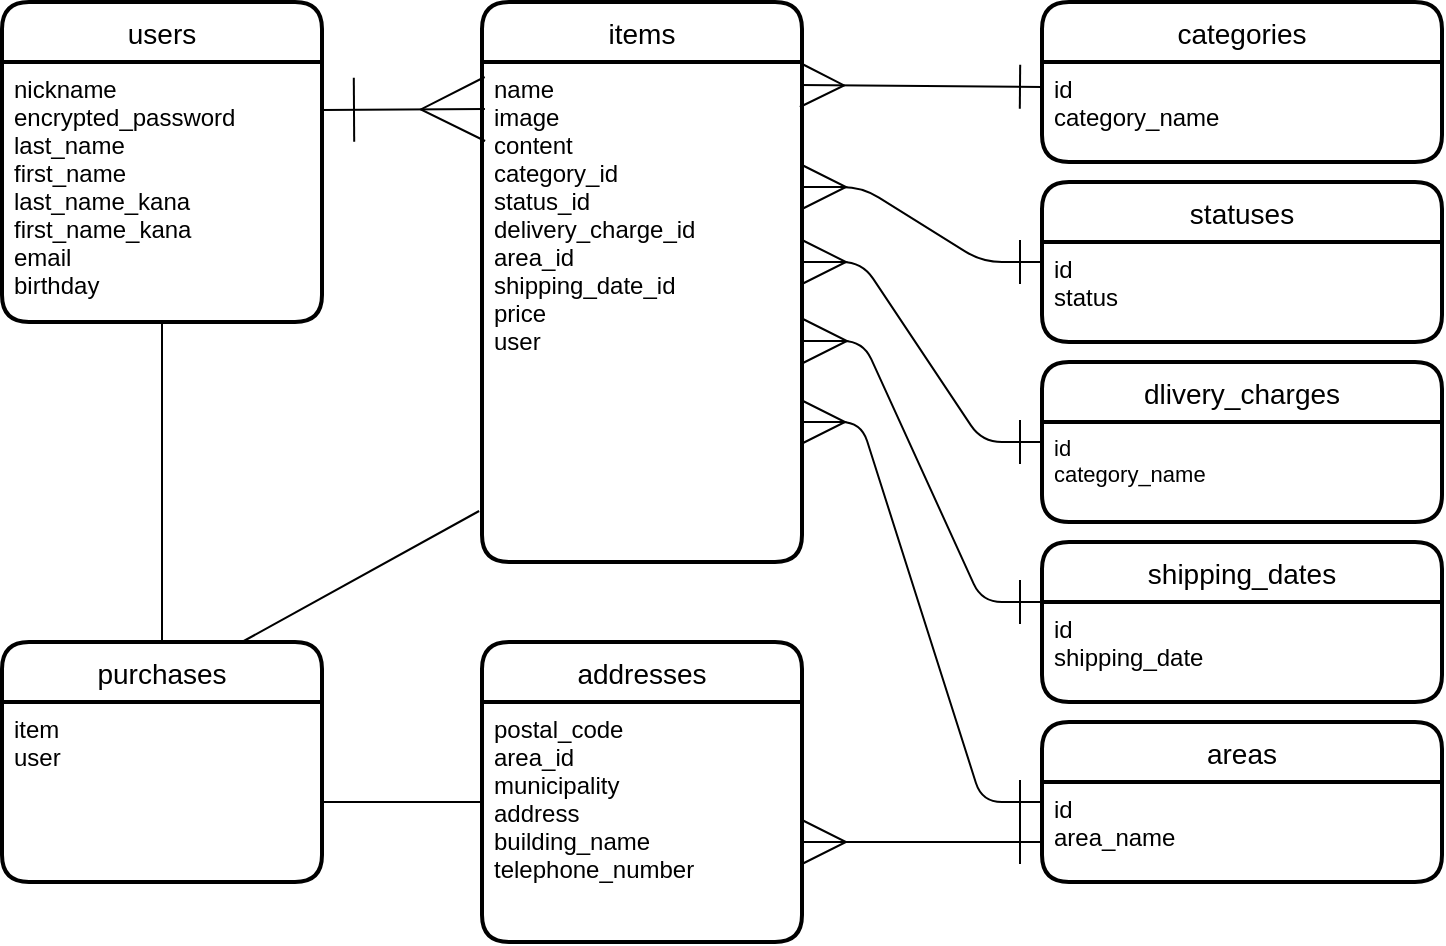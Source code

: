<mxfile>
    <diagram id="AU_ghArPjFI4LuxpX8iZ" name="ページ1">
        <mxGraphModel dx="632" dy="680" grid="1" gridSize="10" guides="1" tooltips="1" connect="1" arrows="1" fold="1" page="1" pageScale="1" pageWidth="827" pageHeight="1169" math="0" shadow="0">
            <root>
                <mxCell id="0"/>
                <mxCell id="1" parent="0"/>
                <mxCell id="2" value="users" style="swimlane;childLayout=stackLayout;horizontal=1;startSize=30;horizontalStack=0;rounded=1;fontSize=14;fontStyle=0;strokeWidth=2;resizeParent=0;resizeLast=1;shadow=0;dashed=0;align=center;" vertex="1" parent="1">
                    <mxGeometry x="40" y="80" width="160" height="160" as="geometry"/>
                </mxCell>
                <mxCell id="3" value="nickname&#10;encrypted_password&#10;last_name&#10;first_name&#10;last_name_kana&#10;first_name_kana&#10;email&#10;birthday" style="align=left;strokeColor=none;fillColor=none;spacingLeft=4;fontSize=12;verticalAlign=top;resizable=0;rotatable=0;part=1;" vertex="1" parent="2">
                    <mxGeometry y="30" width="160" height="130" as="geometry"/>
                </mxCell>
                <mxCell id="4" value="items" style="swimlane;childLayout=stackLayout;horizontal=1;startSize=30;horizontalStack=0;rounded=1;fontSize=14;fontStyle=0;strokeWidth=2;resizeParent=0;resizeLast=1;shadow=0;dashed=0;align=center;" vertex="1" parent="1">
                    <mxGeometry x="280" y="80" width="160" height="280" as="geometry"/>
                </mxCell>
                <mxCell id="5" value="name&#10;image&#10;content&#10;category_id&#10;status_id&#10;delivery_charge_id&#10;area_id&#10;shipping_date_id&#10;price&#10;user" style="align=left;strokeColor=none;fillColor=none;spacingLeft=4;fontSize=12;verticalAlign=top;resizable=0;rotatable=0;part=1;" vertex="1" parent="4">
                    <mxGeometry y="30" width="160" height="250" as="geometry"/>
                </mxCell>
                <mxCell id="6" style="edgeStyle=none;html=1;endArrow=ERmany;endFill=0;endSize=30;startArrow=ERone;startFill=0;startSize=30;entryX=0.009;entryY=0.094;entryDx=0;entryDy=0;entryPerimeter=0;" edge="1" parent="1" target="5">
                    <mxGeometry relative="1" as="geometry">
                        <mxPoint x="200" y="134" as="sourcePoint"/>
                        <mxPoint x="270" y="133" as="targetPoint"/>
                        <Array as="points"/>
                    </mxGeometry>
                </mxCell>
                <mxCell id="14" value="" style="endArrow=none;html=1;startSize=30;endSize=30;entryX=-0.009;entryY=0.898;entryDx=0;entryDy=0;exitX=0.75;exitY=0;exitDx=0;exitDy=0;entryPerimeter=0;" edge="1" parent="1" source="40" target="5">
                    <mxGeometry width="50" height="50" relative="1" as="geometry">
                        <mxPoint x="206.093" y="401.589" as="sourcePoint"/>
                        <mxPoint x="370" y="220" as="targetPoint"/>
                        <Array as="points"/>
                    </mxGeometry>
                </mxCell>
                <mxCell id="16" value="categories" style="swimlane;childLayout=stackLayout;horizontal=1;startSize=30;horizontalStack=0;rounded=1;fontSize=14;fontStyle=0;strokeWidth=2;resizeParent=0;resizeLast=1;shadow=0;dashed=0;align=center;" vertex="1" parent="1">
                    <mxGeometry x="560" y="80" width="200" height="80" as="geometry"/>
                </mxCell>
                <mxCell id="17" value="id&#10;category_name" style="align=left;strokeColor=none;fillColor=none;spacingLeft=4;fontSize=12;verticalAlign=top;resizable=0;rotatable=0;part=1;" vertex="1" parent="16">
                    <mxGeometry y="30" width="200" height="50" as="geometry"/>
                </mxCell>
                <mxCell id="18" style="edgeStyle=none;html=1;startArrow=ERmany;startFill=0;endArrow=ERone;endFill=0;startSize=20;endSize=20;entryX=0;entryY=0.25;entryDx=0;entryDy=0;exitX=0.994;exitY=0.046;exitDx=0;exitDy=0;exitPerimeter=0;" edge="1" parent="1" source="5" target="17">
                    <mxGeometry relative="1" as="geometry">
                        <mxPoint x="440" y="130" as="sourcePoint"/>
                        <mxPoint x="520" y="130" as="targetPoint"/>
                    </mxGeometry>
                </mxCell>
                <mxCell id="19" value="statuses" style="swimlane;childLayout=stackLayout;horizontal=1;startSize=30;horizontalStack=0;rounded=1;fontSize=14;fontStyle=0;strokeWidth=2;resizeParent=0;resizeLast=1;shadow=0;dashed=0;align=center;" vertex="1" parent="1">
                    <mxGeometry x="560" y="170" width="200" height="80" as="geometry"/>
                </mxCell>
                <mxCell id="20" value="id&#10;status" style="align=left;strokeColor=none;fillColor=none;spacingLeft=4;fontSize=12;verticalAlign=top;resizable=0;rotatable=0;part=1;" vertex="1" parent="19">
                    <mxGeometry y="30" width="200" height="50" as="geometry"/>
                </mxCell>
                <mxCell id="21" value="dlivery_charges" style="swimlane;childLayout=stackLayout;horizontal=1;startSize=30;horizontalStack=0;rounded=1;fontSize=14;fontStyle=0;strokeWidth=2;resizeParent=0;resizeLast=1;shadow=0;dashed=0;align=center;" vertex="1" parent="1">
                    <mxGeometry x="560" y="260" width="200" height="80" as="geometry"/>
                </mxCell>
                <mxCell id="22" value="id&#10;category_name" style="align=left;strokeColor=none;fillColor=none;spacingLeft=4;fontSize=11;verticalAlign=top;resizable=0;rotatable=0;part=1;" vertex="1" parent="21">
                    <mxGeometry y="30" width="200" height="50" as="geometry"/>
                </mxCell>
                <mxCell id="23" value="areas" style="swimlane;childLayout=stackLayout;horizontal=1;startSize=30;horizontalStack=0;rounded=1;fontSize=14;fontStyle=0;strokeWidth=2;resizeParent=0;resizeLast=1;shadow=0;dashed=0;align=center;" vertex="1" parent="1">
                    <mxGeometry x="560" y="440" width="200" height="80" as="geometry"/>
                </mxCell>
                <mxCell id="24" value="id&#10;area_name" style="align=left;strokeColor=none;fillColor=none;spacingLeft=4;fontSize=12;verticalAlign=top;resizable=0;rotatable=0;part=1;" vertex="1" parent="23">
                    <mxGeometry y="30" width="200" height="50" as="geometry"/>
                </mxCell>
                <mxCell id="26" value="shipping_dates" style="swimlane;childLayout=stackLayout;horizontal=1;startSize=30;horizontalStack=0;rounded=1;fontSize=14;fontStyle=0;strokeWidth=2;resizeParent=0;resizeLast=1;shadow=0;dashed=0;align=center;" vertex="1" parent="1">
                    <mxGeometry x="560" y="350" width="200" height="80" as="geometry"/>
                </mxCell>
                <mxCell id="27" value="id&#10;shipping_date" style="align=left;strokeColor=none;fillColor=none;spacingLeft=4;fontSize=12;verticalAlign=top;resizable=0;rotatable=0;part=1;" vertex="1" parent="26">
                    <mxGeometry y="30" width="200" height="50" as="geometry"/>
                </mxCell>
                <mxCell id="29" value="" style="edgeStyle=entityRelationEdgeStyle;fontSize=12;html=1;endArrow=ERone;startSize=20;endSize=20;entryX=0;entryY=0.5;entryDx=0;entryDy=0;exitX=1;exitY=0.25;exitDx=0;exitDy=0;startArrow=ERmany;startFill=0;endFill=0;" edge="1" parent="1" source="5" target="19">
                    <mxGeometry width="100" height="100" relative="1" as="geometry">
                        <mxPoint x="370" y="300" as="sourcePoint"/>
                        <mxPoint x="470" y="200" as="targetPoint"/>
                    </mxGeometry>
                </mxCell>
                <mxCell id="31" value="" style="edgeStyle=entityRelationEdgeStyle;fontSize=12;html=1;endArrow=ERone;startSize=20;endSize=20;entryX=0;entryY=0.5;entryDx=0;entryDy=0;exitX=1;exitY=0.4;exitDx=0;exitDy=0;startArrow=ERmany;startFill=0;endFill=0;exitPerimeter=0;" edge="1" parent="1" source="5" target="21">
                    <mxGeometry width="100" height="100" relative="1" as="geometry">
                        <mxPoint x="439.52" y="215.45" as="sourcePoint"/>
                        <mxPoint x="520" y="250" as="targetPoint"/>
                    </mxGeometry>
                </mxCell>
                <mxCell id="32" value="" style="edgeStyle=entityRelationEdgeStyle;fontSize=12;html=1;endArrow=ERone;startSize=20;endSize=20;entryX=0;entryY=0;entryDx=0;entryDy=0;exitX=1.003;exitY=0.558;exitDx=0;exitDy=0;startArrow=ERmany;startFill=0;endFill=0;exitPerimeter=0;" edge="1" parent="1" source="5" target="27">
                    <mxGeometry width="100" height="100" relative="1" as="geometry">
                        <mxPoint x="439.52" y="260.0" as="sourcePoint"/>
                        <mxPoint x="520" y="294.55" as="targetPoint"/>
                    </mxGeometry>
                </mxCell>
                <mxCell id="33" value="" style="edgeStyle=entityRelationEdgeStyle;fontSize=12;html=1;endArrow=ERone;startSize=20;endSize=20;entryX=0;entryY=0.5;entryDx=0;entryDy=0;exitX=0.997;exitY=0.385;exitDx=0;exitDy=0;exitPerimeter=0;startArrow=ERmany;startFill=0;endFill=0;" edge="1" parent="1" target="23">
                    <mxGeometry width="100" height="100" relative="1" as="geometry">
                        <mxPoint x="439.52" y="290.0" as="sourcePoint"/>
                        <mxPoint x="520" y="324.55" as="targetPoint"/>
                    </mxGeometry>
                </mxCell>
                <mxCell id="40" value="purchases" style="swimlane;childLayout=stackLayout;horizontal=1;startSize=30;horizontalStack=0;rounded=1;fontSize=14;fontStyle=0;strokeWidth=2;resizeParent=0;resizeLast=1;shadow=0;dashed=0;align=center;" vertex="1" parent="1">
                    <mxGeometry x="40" y="400" width="160" height="120" as="geometry"/>
                </mxCell>
                <mxCell id="41" value="item&#10;user" style="align=left;strokeColor=none;fillColor=none;spacingLeft=4;fontSize=12;verticalAlign=top;resizable=0;rotatable=0;part=1;" vertex="1" parent="40">
                    <mxGeometry y="30" width="160" height="90" as="geometry"/>
                </mxCell>
                <mxCell id="42" style="edgeStyle=none;html=1;exitX=0.5;exitY=1;exitDx=0;exitDy=0;entryX=0.5;entryY=0;entryDx=0;entryDy=0;fontSize=11;startArrow=none;startFill=0;endArrow=none;endFill=0;startSize=20;endSize=20;" edge="1" parent="1" source="3" target="40">
                    <mxGeometry relative="1" as="geometry"/>
                </mxCell>
                <mxCell id="44" value="addresses" style="swimlane;childLayout=stackLayout;horizontal=1;startSize=30;horizontalStack=0;rounded=1;fontSize=14;fontStyle=0;strokeWidth=2;resizeParent=0;resizeLast=1;shadow=0;dashed=0;align=center;" vertex="1" parent="1">
                    <mxGeometry x="280" y="400" width="160" height="150" as="geometry"/>
                </mxCell>
                <mxCell id="45" value="postal_code&#10;area_id&#10;municipality&#10;address&#10;building_name&#10;telephone_number" style="align=left;strokeColor=none;fillColor=none;spacingLeft=4;fontSize=12;verticalAlign=top;resizable=0;rotatable=0;part=1;" vertex="1" parent="44">
                    <mxGeometry y="30" width="160" height="120" as="geometry"/>
                </mxCell>
                <mxCell id="46" style="edgeStyle=none;html=1;fontSize=11;startArrow=none;startFill=0;endArrow=none;endFill=0;startSize=20;endSize=20;" edge="1" parent="1">
                    <mxGeometry relative="1" as="geometry">
                        <mxPoint x="200" y="480" as="sourcePoint"/>
                        <mxPoint x="280" y="480" as="targetPoint"/>
                    </mxGeometry>
                </mxCell>
                <mxCell id="47" style="edgeStyle=none;html=1;entryX=0;entryY=0.75;entryDx=0;entryDy=0;fontSize=11;startArrow=ERmany;startFill=0;endArrow=ERone;endFill=0;startSize=20;endSize=20;" edge="1" parent="1" target="23">
                    <mxGeometry relative="1" as="geometry">
                        <mxPoint x="440" y="500" as="sourcePoint"/>
                    </mxGeometry>
                </mxCell>
            </root>
        </mxGraphModel>
    </diagram>
</mxfile>